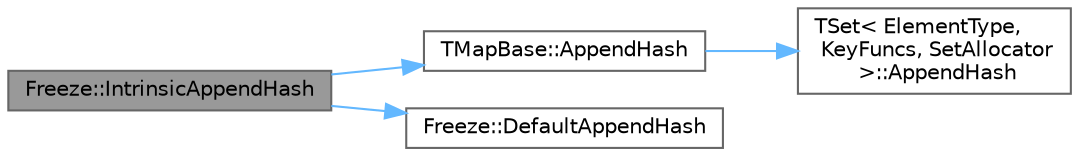digraph "Freeze::IntrinsicAppendHash"
{
 // INTERACTIVE_SVG=YES
 // LATEX_PDF_SIZE
  bgcolor="transparent";
  edge [fontname=Helvetica,fontsize=10,labelfontname=Helvetica,labelfontsize=10];
  node [fontname=Helvetica,fontsize=10,shape=box,height=0.2,width=0.4];
  rankdir="LR";
  Node1 [id="Node000001",label="Freeze::IntrinsicAppendHash",height=0.2,width=0.4,color="gray40", fillcolor="grey60", style="filled", fontcolor="black",tooltip=" "];
  Node1 -> Node2 [id="edge1_Node000001_Node000002",color="steelblue1",style="solid",tooltip=" "];
  Node2 [id="Node000002",label="TMapBase::AppendHash",height=0.2,width=0.4,color="grey40", fillcolor="white", style="filled",URL="$d8/dad/classTMapBase.html#aca860113b747670e9c788a18eb9880f6",tooltip=" "];
  Node2 -> Node3 [id="edge2_Node000002_Node000003",color="steelblue1",style="solid",tooltip=" "];
  Node3 [id="Node000003",label="TSet\< ElementType,\l KeyFuncs, SetAllocator\l \>::AppendHash",height=0.2,width=0.4,color="grey40", fillcolor="white", style="filled",URL="$d5/d15/classTSet.html#a6e0f77b723232a199b4d651adf1a0fb2",tooltip=" "];
  Node1 -> Node4 [id="edge3_Node000001_Node000004",color="steelblue1",style="solid",tooltip=" "];
  Node4 [id="Node000004",label="Freeze::DefaultAppendHash",height=0.2,width=0.4,color="grey40", fillcolor="white", style="filled",URL="$d3/d60/namespaceFreeze.html#a7df7864b3c3b9d61ea51c405559768c0",tooltip=" "];
}
